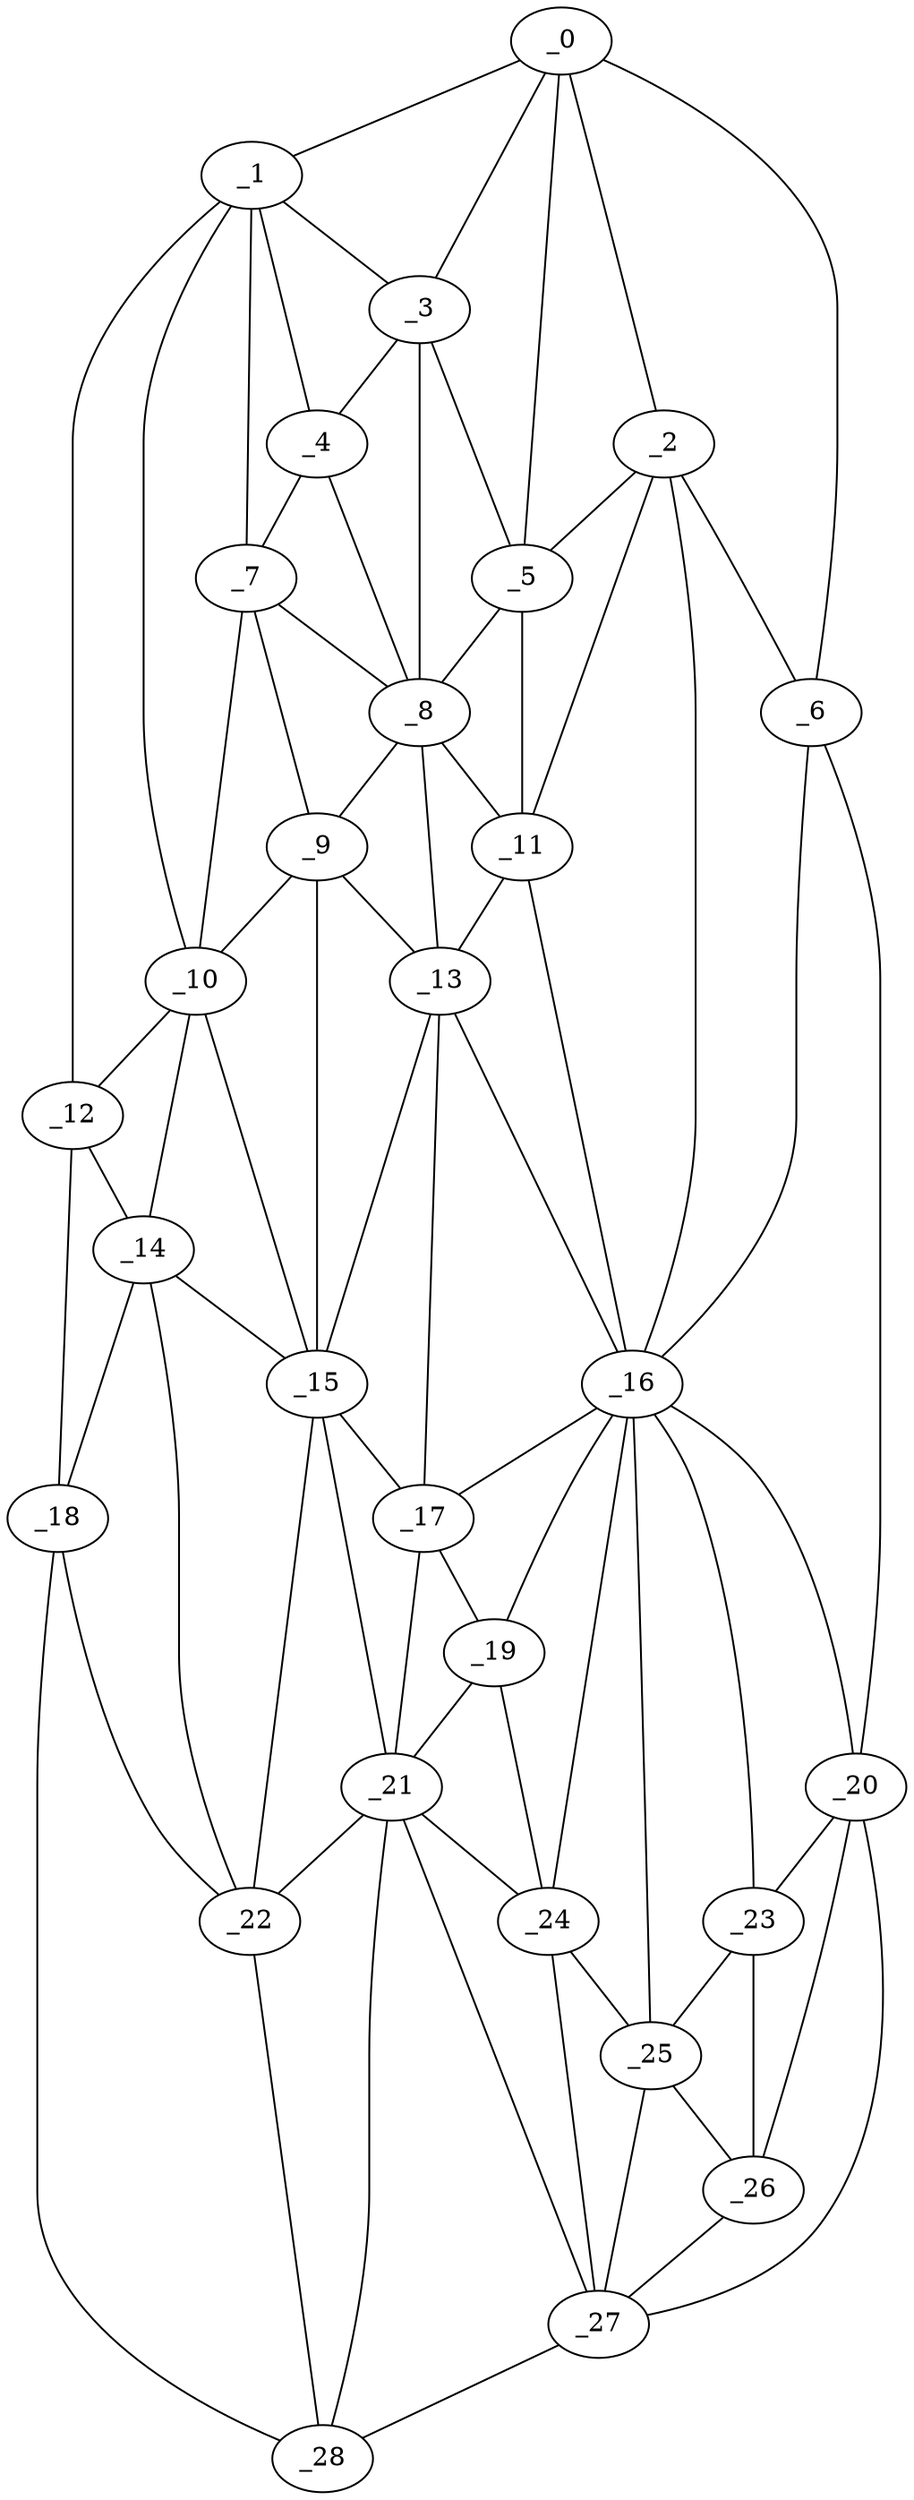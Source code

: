 graph "obj30__150.gxl" {
	_0	 [x=25,
		y=75];
	_1	 [x=32,
		y=90];
	_0 -- _1	 [valence=1];
	_2	 [x=39,
		y=67];
	_0 -- _2	 [valence=1];
	_3	 [x=39,
		y=82];
	_0 -- _3	 [valence=2];
	_5	 [x=42,
		y=75];
	_0 -- _5	 [valence=1];
	_6	 [x=48,
		y=7];
	_0 -- _6	 [valence=1];
	_1 -- _3	 [valence=2];
	_4	 [x=41,
		y=87];
	_1 -- _4	 [valence=2];
	_7	 [x=50,
		y=91];
	_1 -- _7	 [valence=1];
	_10	 [x=55,
		y=98];
	_1 -- _10	 [valence=2];
	_12	 [x=60,
		y=111];
	_1 -- _12	 [valence=1];
	_2 -- _5	 [valence=1];
	_2 -- _6	 [valence=1];
	_11	 [x=56,
		y=76];
	_2 -- _11	 [valence=2];
	_16	 [x=72,
		y=60];
	_2 -- _16	 [valence=2];
	_3 -- _4	 [valence=1];
	_3 -- _5	 [valence=2];
	_8	 [x=54,
		y=81];
	_3 -- _8	 [valence=2];
	_4 -- _7	 [valence=1];
	_4 -- _8	 [valence=2];
	_5 -- _8	 [valence=1];
	_5 -- _11	 [valence=2];
	_6 -- _16	 [valence=2];
	_20	 [x=80,
		y=8];
	_6 -- _20	 [valence=1];
	_7 -- _8	 [valence=2];
	_9	 [x=55,
		y=88];
	_7 -- _9	 [valence=2];
	_7 -- _10	 [valence=1];
	_8 -- _9	 [valence=2];
	_8 -- _11	 [valence=2];
	_13	 [x=62,
		y=79];
	_8 -- _13	 [valence=2];
	_9 -- _10	 [valence=2];
	_9 -- _13	 [valence=2];
	_15	 [x=67,
		y=88];
	_9 -- _15	 [valence=1];
	_10 -- _12	 [valence=1];
	_14	 [x=66,
		y=102];
	_10 -- _14	 [valence=2];
	_10 -- _15	 [valence=2];
	_11 -- _13	 [valence=2];
	_11 -- _16	 [valence=1];
	_12 -- _14	 [valence=2];
	_18	 [x=75,
		y=114];
	_12 -- _18	 [valence=1];
	_13 -- _15	 [valence=2];
	_13 -- _16	 [valence=2];
	_17	 [x=74,
		y=78];
	_13 -- _17	 [valence=2];
	_14 -- _15	 [valence=1];
	_14 -- _18	 [valence=2];
	_22	 [x=84,
		y=103];
	_14 -- _22	 [valence=2];
	_15 -- _17	 [valence=2];
	_21	 [x=84,
		y=86];
	_15 -- _21	 [valence=1];
	_15 -- _22	 [valence=2];
	_16 -- _17	 [valence=2];
	_19	 [x=79,
		y=74];
	_16 -- _19	 [valence=2];
	_16 -- _20	 [valence=2];
	_23	 [x=89,
		y=47];
	_16 -- _23	 [valence=1];
	_24	 [x=89,
		y=74];
	_16 -- _24	 [valence=2];
	_25	 [x=94,
		y=70];
	_16 -- _25	 [valence=2];
	_17 -- _19	 [valence=2];
	_17 -- _21	 [valence=1];
	_18 -- _22	 [valence=2];
	_28	 [x=107,
		y=100];
	_18 -- _28	 [valence=1];
	_19 -- _21	 [valence=2];
	_19 -- _24	 [valence=2];
	_20 -- _23	 [valence=2];
	_26	 [x=103,
		y=70];
	_20 -- _26	 [valence=1];
	_27	 [x=107,
		y=76];
	_20 -- _27	 [valence=1];
	_21 -- _22	 [valence=2];
	_21 -- _24	 [valence=2];
	_21 -- _27	 [valence=1];
	_21 -- _28	 [valence=2];
	_22 -- _28	 [valence=1];
	_23 -- _25	 [valence=1];
	_23 -- _26	 [valence=2];
	_24 -- _25	 [valence=2];
	_24 -- _27	 [valence=1];
	_25 -- _26	 [valence=2];
	_25 -- _27	 [valence=2];
	_26 -- _27	 [valence=1];
	_27 -- _28	 [valence=1];
}
